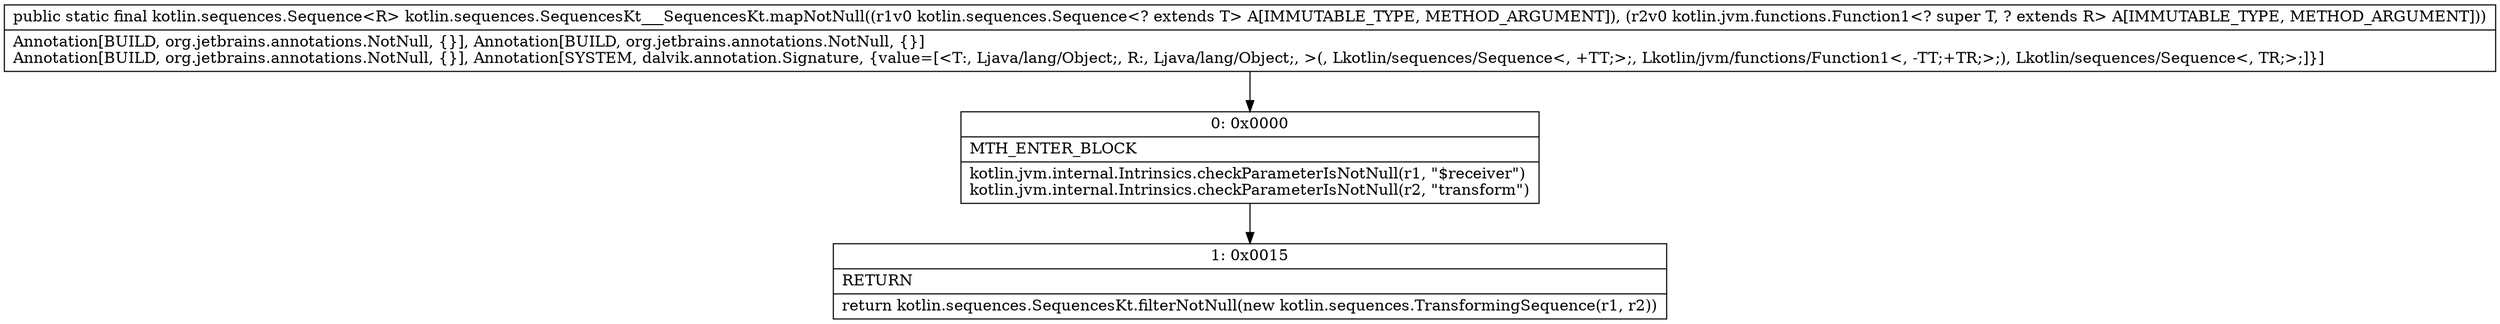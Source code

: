 digraph "CFG forkotlin.sequences.SequencesKt___SequencesKt.mapNotNull(Lkotlin\/sequences\/Sequence;Lkotlin\/jvm\/functions\/Function1;)Lkotlin\/sequences\/Sequence;" {
Node_0 [shape=record,label="{0\:\ 0x0000|MTH_ENTER_BLOCK\l|kotlin.jvm.internal.Intrinsics.checkParameterIsNotNull(r1, \"$receiver\")\lkotlin.jvm.internal.Intrinsics.checkParameterIsNotNull(r2, \"transform\")\l}"];
Node_1 [shape=record,label="{1\:\ 0x0015|RETURN\l|return kotlin.sequences.SequencesKt.filterNotNull(new kotlin.sequences.TransformingSequence(r1, r2))\l}"];
MethodNode[shape=record,label="{public static final kotlin.sequences.Sequence\<R\> kotlin.sequences.SequencesKt___SequencesKt.mapNotNull((r1v0 kotlin.sequences.Sequence\<? extends T\> A[IMMUTABLE_TYPE, METHOD_ARGUMENT]), (r2v0 kotlin.jvm.functions.Function1\<? super T, ? extends R\> A[IMMUTABLE_TYPE, METHOD_ARGUMENT]))  | Annotation[BUILD, org.jetbrains.annotations.NotNull, \{\}], Annotation[BUILD, org.jetbrains.annotations.NotNull, \{\}]\lAnnotation[BUILD, org.jetbrains.annotations.NotNull, \{\}], Annotation[SYSTEM, dalvik.annotation.Signature, \{value=[\<T:, Ljava\/lang\/Object;, R:, Ljava\/lang\/Object;, \>(, Lkotlin\/sequences\/Sequence\<, +TT;\>;, Lkotlin\/jvm\/functions\/Function1\<, \-TT;+TR;\>;), Lkotlin\/sequences\/Sequence\<, TR;\>;]\}]\l}"];
MethodNode -> Node_0;
Node_0 -> Node_1;
}

